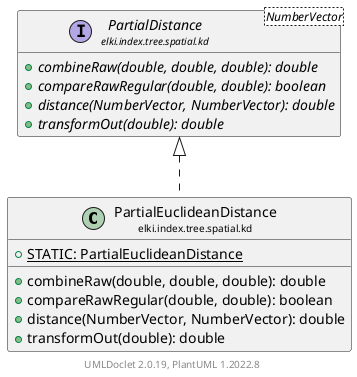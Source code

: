 @startuml
    remove .*\.(Instance|Par|Parameterizer|Factory)$
    set namespaceSeparator none
    hide empty fields
    hide empty methods

    class "<size:14>PartialEuclideanDistance\n<size:10>elki.index.tree.spatial.kd" as elki.index.tree.spatial.kd.PartialEuclideanDistance [[PartialEuclideanDistance.html]] {
        {static} +STATIC: PartialEuclideanDistance
        +combineRaw(double, double, double): double
        +compareRawRegular(double, double): boolean
        +distance(NumberVector, NumberVector): double
        +transformOut(double): double
    }

    interface "<size:14>PartialDistance\n<size:10>elki.index.tree.spatial.kd" as elki.index.tree.spatial.kd.PartialDistance<NumberVector> [[PartialDistance.html]] {
        {abstract} +combineRaw(double, double, double): double
        {abstract} +compareRawRegular(double, double): boolean
        {abstract} +distance(NumberVector, NumberVector): double
        {abstract} +transformOut(double): double
    }

    elki.index.tree.spatial.kd.PartialDistance <|.. elki.index.tree.spatial.kd.PartialEuclideanDistance

    center footer UMLDoclet 2.0.19, PlantUML 1.2022.8
@enduml
